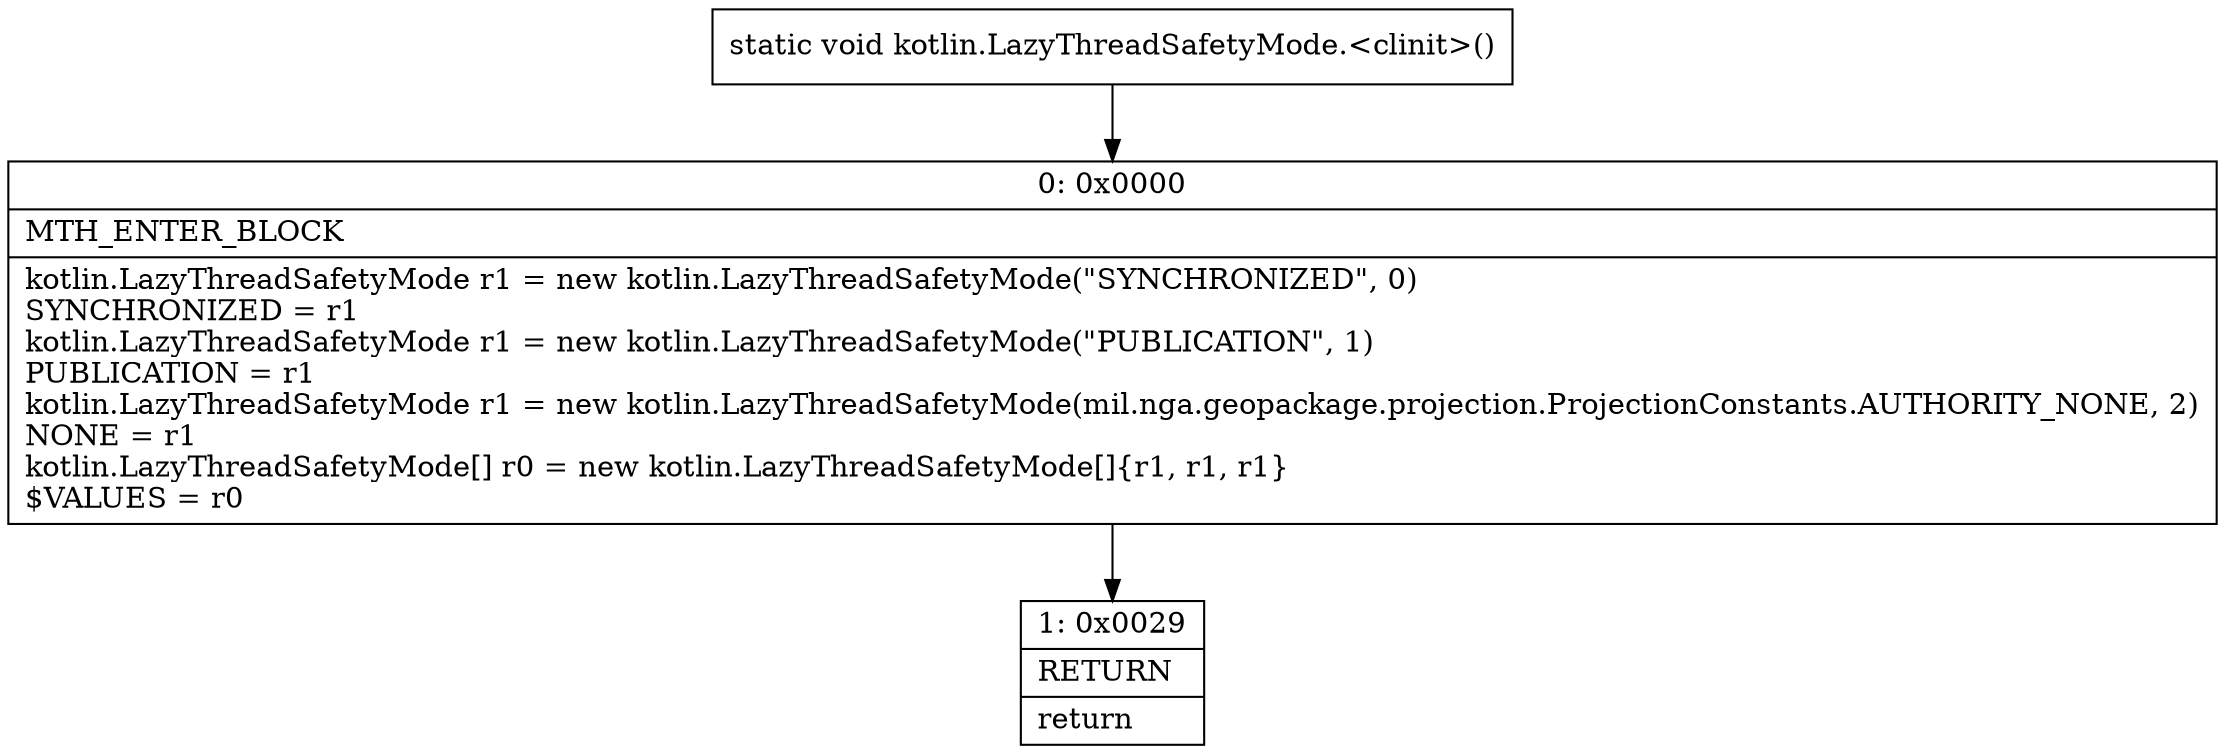 digraph "CFG forkotlin.LazyThreadSafetyMode.\<clinit\>()V" {
Node_0 [shape=record,label="{0\:\ 0x0000|MTH_ENTER_BLOCK\l|kotlin.LazyThreadSafetyMode r1 = new kotlin.LazyThreadSafetyMode(\"SYNCHRONIZED\", 0)\lSYNCHRONIZED = r1\lkotlin.LazyThreadSafetyMode r1 = new kotlin.LazyThreadSafetyMode(\"PUBLICATION\", 1)\lPUBLICATION = r1\lkotlin.LazyThreadSafetyMode r1 = new kotlin.LazyThreadSafetyMode(mil.nga.geopackage.projection.ProjectionConstants.AUTHORITY_NONE, 2)\lNONE = r1\lkotlin.LazyThreadSafetyMode[] r0 = new kotlin.LazyThreadSafetyMode[]\{r1, r1, r1\}\l$VALUES = r0\l}"];
Node_1 [shape=record,label="{1\:\ 0x0029|RETURN\l|return\l}"];
MethodNode[shape=record,label="{static void kotlin.LazyThreadSafetyMode.\<clinit\>() }"];
MethodNode -> Node_0;
Node_0 -> Node_1;
}

